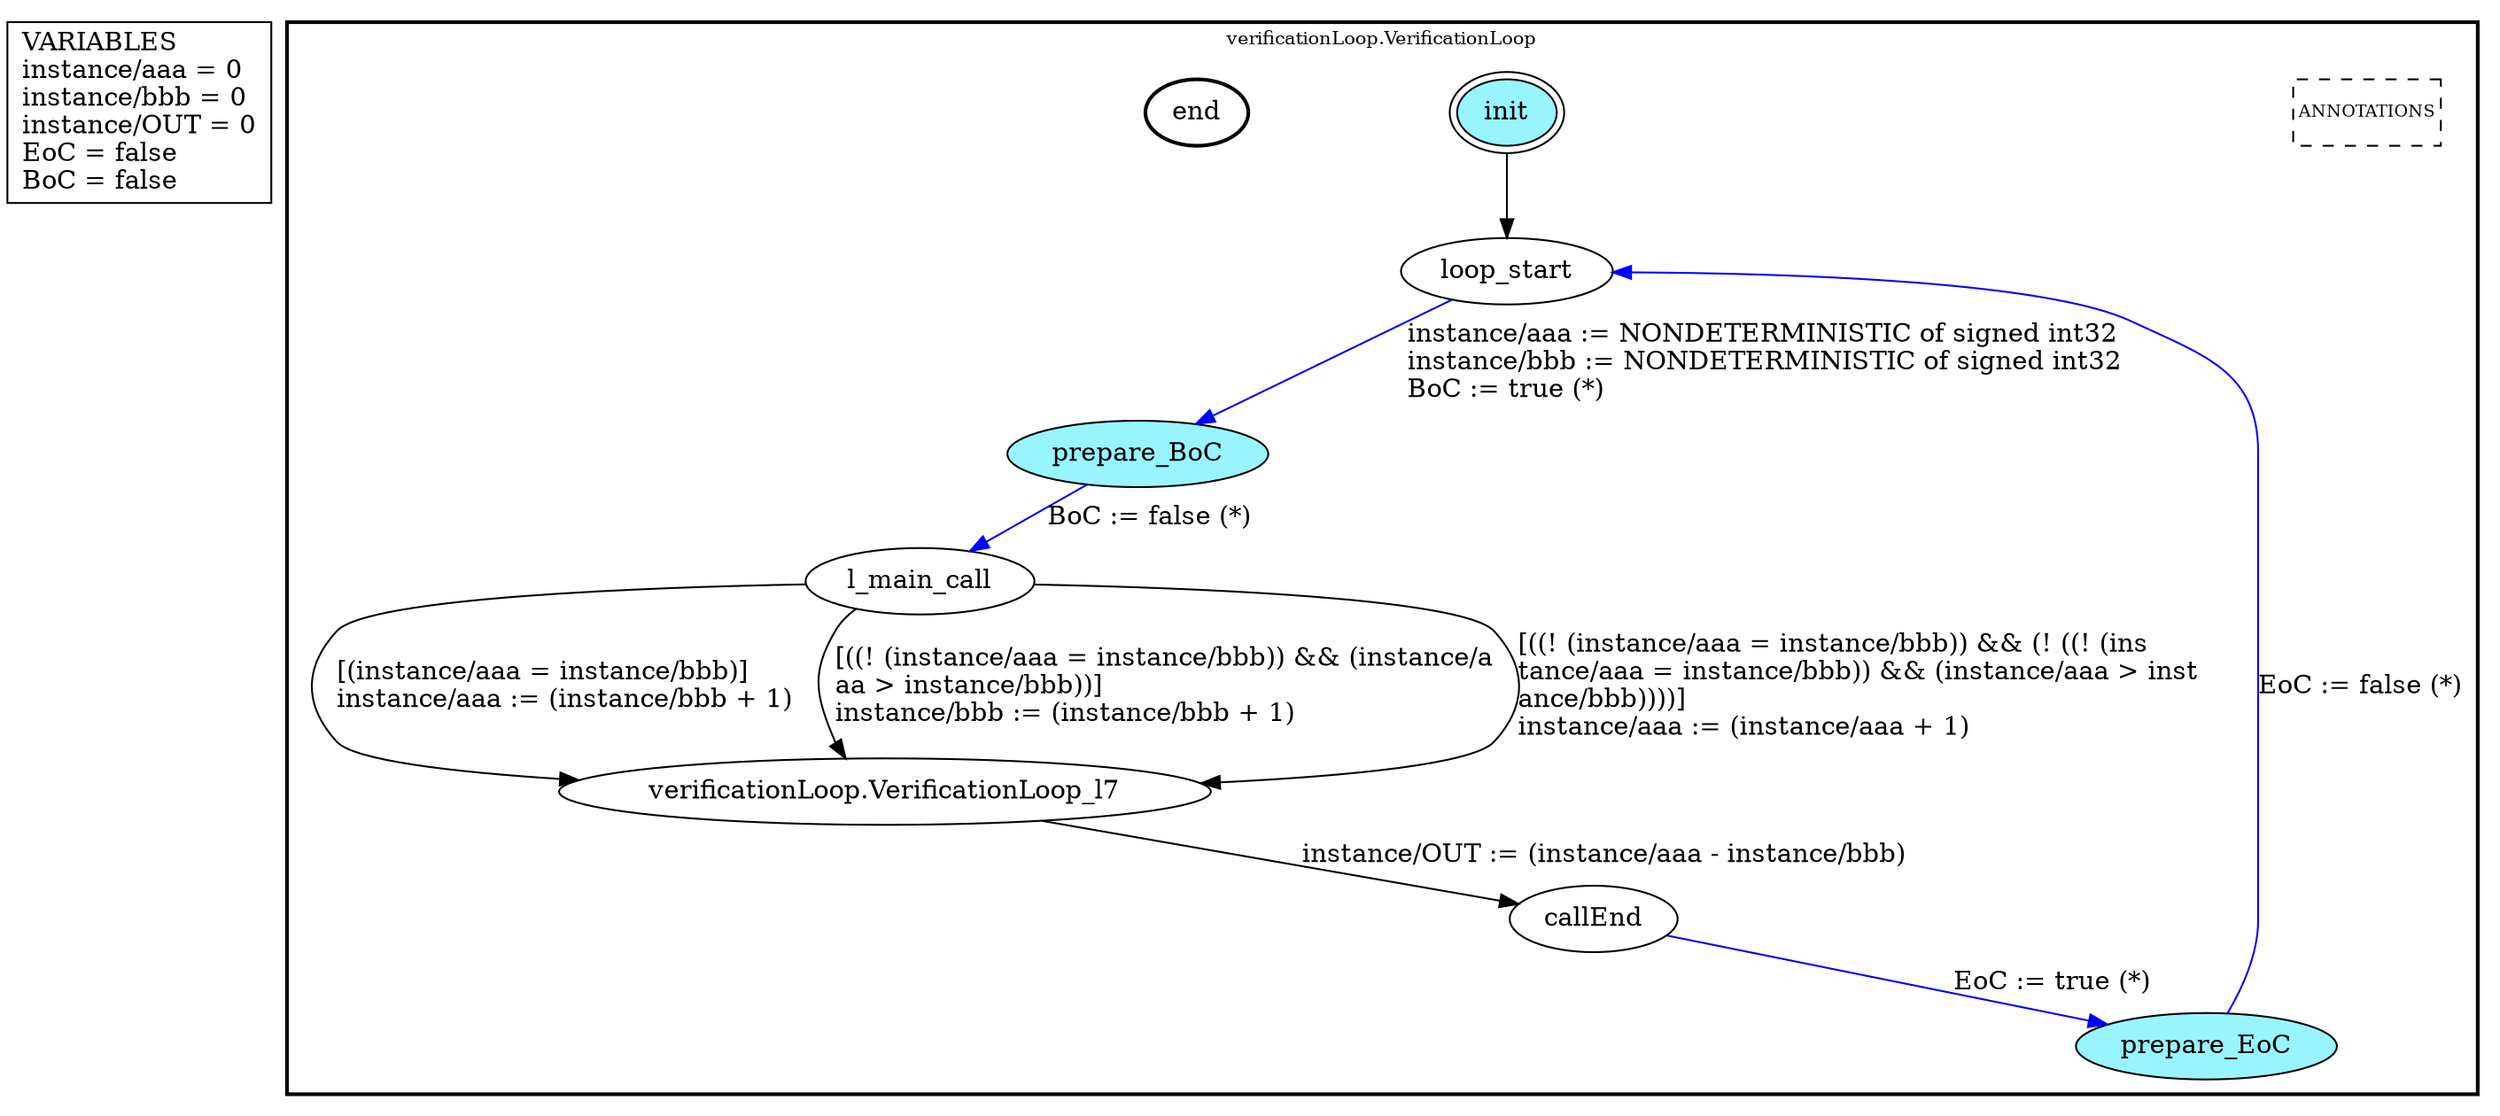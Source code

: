 digraph G {
	vars_declaration_pseudonode_network [
		label="VARIABLES\linstance/aaa = 0\linstance/bbb = 0\linstance/OUT = 0\lEoC = false\lBoC = false\l",
		fillcolor="lightgray", shape="rectangle"];
	subgraph clusterverificationLoop_VerificationLoop {
		node [style="filled"];
		style=bold;
		color="black";
		fontsize=10;
		ranksep=0.4;
		
		label="verificationLoop.VerificationLoop";
		
		annotations_pseudonode_verificationLoop_VerificationLoop [
			label="ANNOTATIONS",
			fontsize=9, margin="0.04,0.04", fillcolor="white", shape="rectangle", style="dashed"];
		
		init_verificationLoop_VerificationLoop [label="init", color="black", fillcolor="cadetblue1", peripheries=2, shape="ellipse"];
		end_verificationLoop_VerificationLoop [label="end", color="black", fillcolor="cadetblue1", style=bold, shape="ellipse"];
		loop_start_verificationLoop_VerificationLoop [label="loop_start", color="black", fillcolor="white", shape="ellipse"];
		prepare_BoC_verificationLoop_VerificationLoop [label="prepare_BoC", color="black", fillcolor="cadetblue1", shape="ellipse"];
		l_main_call_verificationLoop_VerificationLoop [label="l_main_call", color="black", fillcolor="white", shape="ellipse"];
		callEnd_verificationLoop_VerificationLoop [label="callEnd", color="black", fillcolor="white", shape="ellipse"];
		prepare_EoC_verificationLoop_VerificationLoop [label="prepare_EoC", color="black", fillcolor="cadetblue1", shape="ellipse"];
		verificationLoop_VerificationLoop_l7_verificationLoop_VerificationLoop [label="verificationLoop.VerificationLoop_l7", color="black", fillcolor="white", shape="ellipse"];
		init_verificationLoop_VerificationLoop -> loop_start_verificationLoop_VerificationLoop [color="black", label=""];
		loop_start_verificationLoop_VerificationLoop -> prepare_BoC_verificationLoop_VerificationLoop [color="blue", label="instance/aaa := NONDETERMINISTIC of signed int32\linstance/bbb := NONDETERMINISTIC of signed int32\lBoC := true (*)\l"];
		prepare_BoC_verificationLoop_VerificationLoop -> l_main_call_verificationLoop_VerificationLoop [color="blue", label="BoC := false (*)"];
		callEnd_verificationLoop_VerificationLoop -> prepare_EoC_verificationLoop_VerificationLoop [color="blue", label="EoC := true (*)"];
		prepare_EoC_verificationLoop_VerificationLoop -> loop_start_verificationLoop_VerificationLoop [color="blue", label="EoC := false (*)"];
		l_main_call_verificationLoop_VerificationLoop -> verificationLoop_VerificationLoop_l7_verificationLoop_VerificationLoop [color="black", label="[(instance/aaa = instance/bbb)]\linstance/aaa := (instance/bbb + 1)\l"];
		l_main_call_verificationLoop_VerificationLoop -> verificationLoop_VerificationLoop_l7_verificationLoop_VerificationLoop [color="black", label="[((! (instance/aaa = instance/bbb)) && (instance/a\laa > instance/bbb))]\linstance/bbb := (instance/bbb + 1)\l"];
		l_main_call_verificationLoop_VerificationLoop -> verificationLoop_VerificationLoop_l7_verificationLoop_VerificationLoop [color="black", label="[((! (instance/aaa = instance/bbb)) && (! ((! (ins\ltance/aaa = instance/bbb)) && (instance/aaa > inst\lance/bbb))))]\linstance/aaa := (instance/aaa + 1)\l"];
		verificationLoop_VerificationLoop_l7_verificationLoop_VerificationLoop -> callEnd_verificationLoop_VerificationLoop [color="black", label="instance/OUT := (instance/aaa - instance/bbb)"];
	}
}

